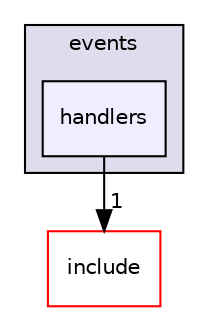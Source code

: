 digraph "handlers" {
  compound=true
  node [ fontsize="10", fontname="Helvetica"];
  edge [ labelfontsize="10", labelfontname="Helvetica"];
  subgraph clusterdir_1f610d0c5c1fad7784991781c5f43f87 {
    graph [ bgcolor="#ddddee", pencolor="black", label="events" fontname="Helvetica", fontsize="10", URL="dir_1f610d0c5c1fad7784991781c5f43f87.html"]
  dir_7e262b165230ea18ff7585a68038762f [shape=box, label="handlers", style="filled", fillcolor="#eeeeff", pencolor="black", URL="dir_7e262b165230ea18ff7585a68038762f.html"];
  }
  dir_5a30104352ef4255dc24354b02eb2d20 [shape=box label="include" fillcolor="white" style="filled" color="red" URL="dir_5a30104352ef4255dc24354b02eb2d20.html"];
  dir_7e262b165230ea18ff7585a68038762f->dir_5a30104352ef4255dc24354b02eb2d20 [headlabel="1", labeldistance=1.5 headhref="dir_000012_000007.html"];
}
